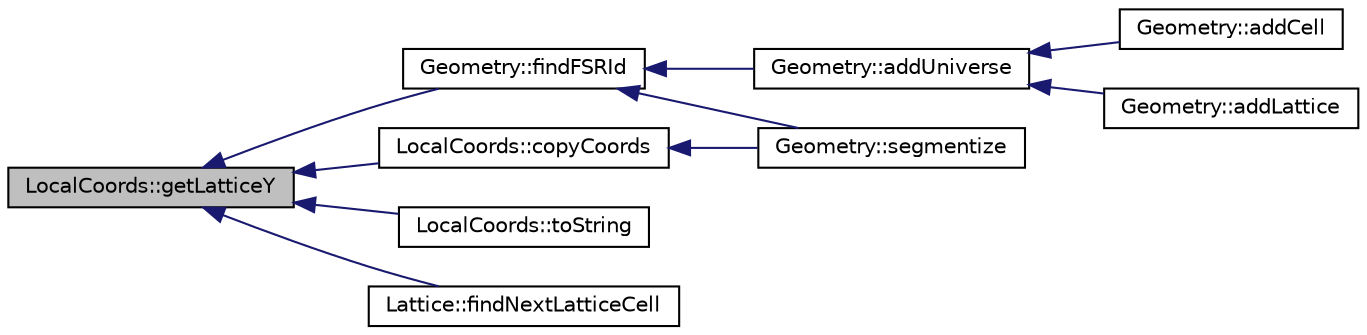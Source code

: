digraph "LocalCoords::getLatticeY"
{
  edge [fontname="Helvetica",fontsize="10",labelfontname="Helvetica",labelfontsize="10"];
  node [fontname="Helvetica",fontsize="10",shape=record];
  rankdir="LR";
  Node1 [label="LocalCoords::getLatticeY",height=0.2,width=0.4,color="black", fillcolor="grey75", style="filled" fontcolor="black"];
  Node1 -> Node2 [dir="back",color="midnightblue",fontsize="10",style="solid",fontname="Helvetica"];
  Node2 [label="Geometry::findFSRId",height=0.2,width=0.4,color="black", fillcolor="white", style="filled",URL="$classGeometry.html#ac6025e6ed8673a109e406733e3c2ca05",tooltip="Find and return the ID of the flat source region that a given LocalCoords object resides within..."];
  Node2 -> Node3 [dir="back",color="midnightblue",fontsize="10",style="solid",fontname="Helvetica"];
  Node3 [label="Geometry::addUniverse",height=0.2,width=0.4,color="black", fillcolor="white", style="filled",URL="$classGeometry.html#a5c928795dfb3da715a7dacc7961414e9",tooltip="Add a Universe to the Geometry."];
  Node3 -> Node4 [dir="back",color="midnightblue",fontsize="10",style="solid",fontname="Helvetica"];
  Node4 [label="Geometry::addCell",height=0.2,width=0.4,color="black", fillcolor="white", style="filled",URL="$classGeometry.html#ac682e21a0664f12390bb956147030bdf",tooltip="Add a Cell to the Geometry."];
  Node3 -> Node5 [dir="back",color="midnightblue",fontsize="10",style="solid",fontname="Helvetica"];
  Node5 [label="Geometry::addLattice",height=0.2,width=0.4,color="black", fillcolor="white", style="filled",URL="$classGeometry.html#aefea16b34ccd4f2b266665c7ac9d8b83",tooltip="Add a Lattice to the Geometry."];
  Node2 -> Node6 [dir="back",color="midnightblue",fontsize="10",style="solid",fontname="Helvetica"];
  Node6 [label="Geometry::segmentize",height=0.2,width=0.4,color="black", fillcolor="white", style="filled",URL="$classGeometry.html#a21a092d997179d6bea6c66f592faa6de",tooltip="This method performs ray tracing to create Track segments within each flat source region in the Geome..."];
  Node1 -> Node7 [dir="back",color="midnightblue",fontsize="10",style="solid",fontname="Helvetica"];
  Node7 [label="LocalCoords::copyCoords",height=0.2,width=0.4,color="black", fillcolor="white", style="filled",URL="$classLocalCoords.html#a5a5ed42ca7ccf274f548134f9d56d9f8",tooltip="Copies a LocalCoords&#39; values to this one. details Given a pointer to a LocalCoords, it first prunes it and then creates a copy of the linked list of LocalCoords in the linked list below this one to give to the input LocalCoords."];
  Node7 -> Node6 [dir="back",color="midnightblue",fontsize="10",style="solid",fontname="Helvetica"];
  Node1 -> Node8 [dir="back",color="midnightblue",fontsize="10",style="solid",fontname="Helvetica"];
  Node8 [label="LocalCoords::toString",height=0.2,width=0.4,color="black", fillcolor="white", style="filled",URL="$classLocalCoords.html#a82104907b1705c31fbc12e61deb77cf5",tooltip="Converts this LocalCoords&#39;s attributes to a character array representation."];
  Node1 -> Node9 [dir="back",color="midnightblue",fontsize="10",style="solid",fontname="Helvetica"];
  Node9 [label="Lattice::findNextLatticeCell",height=0.2,width=0.4,color="black", fillcolor="white", style="filled",URL="$classLattice.html#a74e06905bc0f096fa4fb1b97420b0825",tooltip="Finds the next Cell for a LocalCoords object along a trajectory defined by some angle (in radians fro..."];
}
